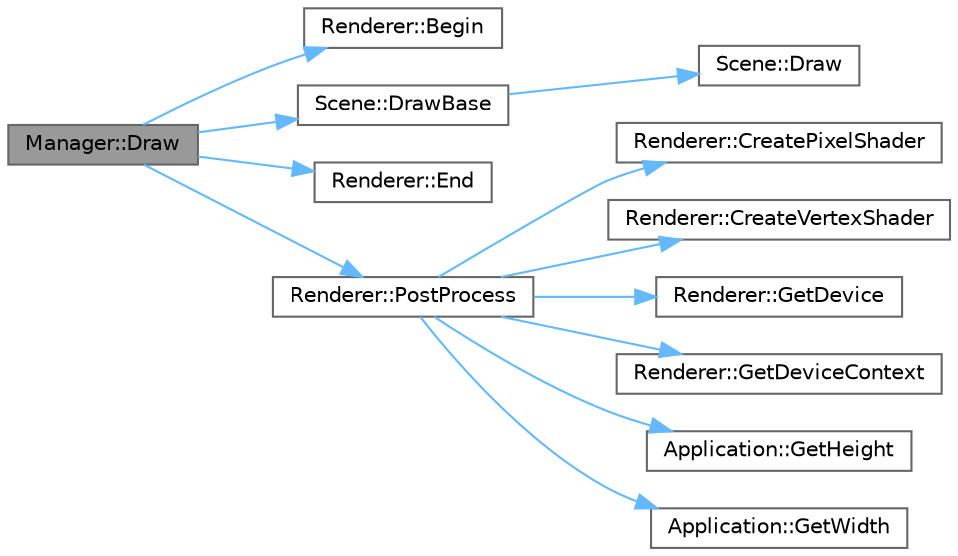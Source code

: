 digraph "Manager::Draw"
{
 // LATEX_PDF_SIZE
  bgcolor="transparent";
  edge [fontname=Helvetica,fontsize=10,labelfontname=Helvetica,labelfontsize=10];
  node [fontname=Helvetica,fontsize=10,shape=box,height=0.2,width=0.4];
  rankdir="LR";
  Node1 [id="Node000001",label="Manager::Draw",height=0.2,width=0.4,color="gray40", fillcolor="grey60", style="filled", fontcolor="black",tooltip="Managerクラスの描画"];
  Node1 -> Node2 [id="edge1_Node000001_Node000002",color="steelblue1",style="solid",tooltip=" "];
  Node2 [id="Node000002",label="Renderer::Begin",height=0.2,width=0.4,color="grey40", fillcolor="white", style="filled",URL="$class_renderer.html#a9917266f1a9d4ef41eaa3bafc589fefc",tooltip="レンダリングの開始"];
  Node1 -> Node3 [id="edge2_Node000001_Node000003",color="steelblue1",style="solid",tooltip=" "];
  Node3 [id="Node000003",label="Scene::DrawBase",height=0.2,width=0.4,color="grey40", fillcolor="white", style="filled",URL="$class_scene.html#afe33b77c15ab8cdf3953bd2d782f7e66",tooltip="シーンの基本描画処理を行います。"];
  Node3 -> Node4 [id="edge3_Node000003_Node000004",color="steelblue1",style="solid",tooltip=" "];
  Node4 [id="Node000004",label="Scene::Draw",height=0.2,width=0.4,color="grey40", fillcolor="white", style="filled",URL="$class_scene.html#ad0000891418e47223a01172bebb031a0",tooltip="シーンの描画処理を行います。"];
  Node1 -> Node5 [id="edge4_Node000001_Node000005",color="steelblue1",style="solid",tooltip=" "];
  Node5 [id="Node000005",label="Renderer::End",height=0.2,width=0.4,color="grey40", fillcolor="white", style="filled",URL="$class_renderer.html#a461d6f05d979b22d5dcba447c525b4b0",tooltip="レンダリングの終了"];
  Node1 -> Node6 [id="edge5_Node000001_Node000006",color="steelblue1",style="solid",tooltip=" "];
  Node6 [id="Node000006",label="Renderer::PostProcess",height=0.2,width=0.4,color="grey40", fillcolor="white", style="filled",URL="$class_renderer.html#ab4dc0d4899a1130b97cb9f2d68362069",tooltip="ポストプロセスを実行"];
  Node6 -> Node7 [id="edge6_Node000006_Node000007",color="steelblue1",style="solid",tooltip=" "];
  Node7 [id="Node000007",label="Renderer::CreatePixelShader",height=0.2,width=0.4,color="grey40", fillcolor="white", style="filled",URL="$class_renderer.html#a08eee6ff7e96f132296b59b36510b658",tooltip="ピクセルシェーダを生成"];
  Node6 -> Node8 [id="edge7_Node000006_Node000008",color="steelblue1",style="solid",tooltip=" "];
  Node8 [id="Node000008",label="Renderer::CreateVertexShader",height=0.2,width=0.4,color="grey40", fillcolor="white", style="filled",URL="$class_renderer.html#a666f866cd6fa6c32b9e70406be8bd10c",tooltip="頂点シェーダを生成"];
  Node6 -> Node9 [id="edge8_Node000006_Node000009",color="steelblue1",style="solid",tooltip=" "];
  Node9 [id="Node000009",label="Renderer::GetDevice",height=0.2,width=0.4,color="grey40", fillcolor="white", style="filled",URL="$class_renderer.html#a8a4db5c7c4741070e75fe73fbd5a97fc",tooltip="デバイスオブジェクトを取得"];
  Node6 -> Node10 [id="edge9_Node000006_Node000010",color="steelblue1",style="solid",tooltip=" "];
  Node10 [id="Node000010",label="Renderer::GetDeviceContext",height=0.2,width=0.4,color="grey40", fillcolor="white", style="filled",URL="$class_renderer.html#ac642f0314dfa500d60c0fe6eae9ef4ef",tooltip="デバイスコンテキストオブジェクトを取得"];
  Node6 -> Node11 [id="edge10_Node000006_Node000011",color="steelblue1",style="solid",tooltip=" "];
  Node11 [id="Node000011",label="Application::GetHeight",height=0.2,width=0.4,color="grey40", fillcolor="white", style="filled",URL="$class_application.html#ae085a9a312a31aef1a977278990d5b75",tooltip="ウィンドウの縦幅を取得します。"];
  Node6 -> Node12 [id="edge11_Node000006_Node000012",color="steelblue1",style="solid",tooltip=" "];
  Node12 [id="Node000012",label="Application::GetWidth",height=0.2,width=0.4,color="grey40", fillcolor="white", style="filled",URL="$class_application.html#ab2494802d94ddf0a8b1d06a87fa978be",tooltip="ウィンドウの横幅を取得します。"];
}
